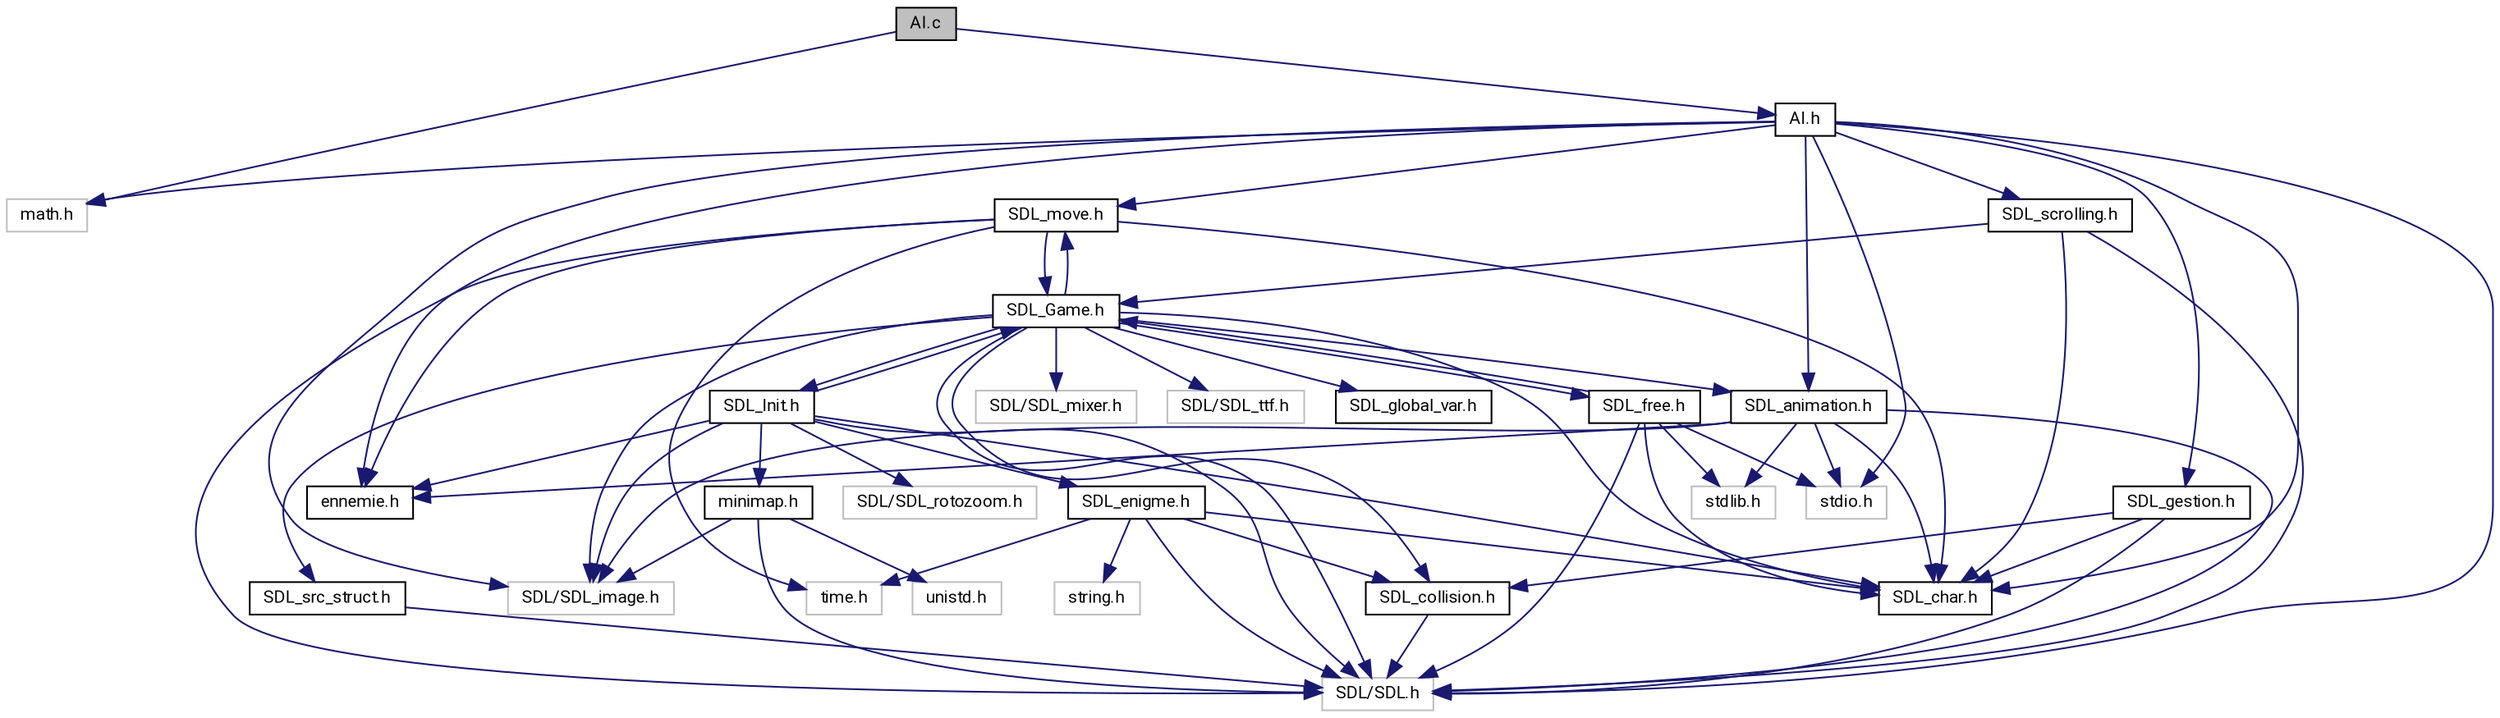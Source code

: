 digraph "AI.c"
{
 // LATEX_PDF_SIZE
  edge [fontname="Roboto",fontsize="10",labelfontname="Roboto",labelfontsize="10"];
  node [fontname="Roboto",fontsize="10",shape=record];
  Node0 [label="AI.c",height=0.2,width=0.4,color="black", fillcolor="grey75", style="filled", fontcolor="black",tooltip="Ai libs."];
  Node0 -> Node1 [color="midnightblue",fontsize="10",style="solid",fontname="Roboto"];
  Node1 [label="AI.h",height=0.2,width=0.4,color="black", fillcolor="white", style="filled",URL="$AI_8h.html",tooltip=" "];
  Node1 -> Node2 [color="midnightblue",fontsize="10",style="solid",fontname="Roboto"];
  Node2 [label="stdio.h",height=0.2,width=0.4,color="grey75", fillcolor="white", style="filled",tooltip=" "];
  Node1 -> Node3 [color="midnightblue",fontsize="10",style="solid",fontname="Roboto"];
  Node3 [label="SDL/SDL.h",height=0.2,width=0.4,color="grey75", fillcolor="white", style="filled",tooltip=" "];
  Node1 -> Node4 [color="midnightblue",fontsize="10",style="solid",fontname="Roboto"];
  Node4 [label="SDL/SDL_image.h",height=0.2,width=0.4,color="grey75", fillcolor="white", style="filled",tooltip=" "];
  Node1 -> Node5 [color="midnightblue",fontsize="10",style="solid",fontname="Roboto"];
  Node5 [label="math.h",height=0.2,width=0.4,color="grey75", fillcolor="white", style="filled",tooltip=" "];
  Node1 -> Node6 [color="midnightblue",fontsize="10",style="solid",fontname="Roboto"];
  Node6 [label="SDL_char.h",height=0.2,width=0.4,color="black", fillcolor="white", style="filled",URL="$SDL__char_8h.html",tooltip=" "];
  Node1 -> Node7 [color="midnightblue",fontsize="10",style="solid",fontname="Roboto"];
  Node7 [label="ennemie.h",height=0.2,width=0.4,color="black", fillcolor="white", style="filled",URL="$ennemie_8h.html",tooltip=" "];
  Node1 -> Node8 [color="midnightblue",fontsize="10",style="solid",fontname="Roboto"];
  Node8 [label="SDL_gestion.h",height=0.2,width=0.4,color="black", fillcolor="white", style="filled",URL="$SDL__gestion_8h.html",tooltip=" "];
  Node8 -> Node3 [color="midnightblue",fontsize="10",style="solid",fontname="Roboto"];
  Node8 -> Node9 [color="midnightblue",fontsize="10",style="solid",fontname="Roboto"];
  Node9 [label="SDL_collision.h",height=0.2,width=0.4,color="black", fillcolor="white", style="filled",URL="$SDL__collision_8h.html",tooltip=" "];
  Node9 -> Node3 [color="midnightblue",fontsize="10",style="solid",fontname="Roboto"];
  Node8 -> Node6 [color="midnightblue",fontsize="10",style="solid",fontname="Roboto"];
  Node1 -> Node10 [color="midnightblue",fontsize="10",style="solid",fontname="Roboto"];
  Node10 [label="SDL_move.h",height=0.2,width=0.4,color="black", fillcolor="white", style="filled",URL="$SDL__move_8h.html",tooltip=" "];
  Node10 -> Node11 [color="midnightblue",fontsize="10",style="solid",fontname="Roboto"];
  Node11 [label="time.h",height=0.2,width=0.4,color="grey75", fillcolor="white", style="filled",tooltip=" "];
  Node10 -> Node3 [color="midnightblue",fontsize="10",style="solid",fontname="Roboto"];
  Node10 -> Node6 [color="midnightblue",fontsize="10",style="solid",fontname="Roboto"];
  Node10 -> Node12 [color="midnightblue",fontsize="10",style="solid",fontname="Roboto"];
  Node12 [label="SDL_Game.h",height=0.2,width=0.4,color="black", fillcolor="white", style="filled",URL="$SDL__Game_8h.html",tooltip=" "];
  Node12 -> Node3 [color="midnightblue",fontsize="10",style="solid",fontname="Roboto"];
  Node12 -> Node4 [color="midnightblue",fontsize="10",style="solid",fontname="Roboto"];
  Node12 -> Node13 [color="midnightblue",fontsize="10",style="solid",fontname="Roboto"];
  Node13 [label="SDL/SDL_mixer.h",height=0.2,width=0.4,color="grey75", fillcolor="white", style="filled",tooltip=" "];
  Node12 -> Node14 [color="midnightblue",fontsize="10",style="solid",fontname="Roboto"];
  Node14 [label="SDL/SDL_ttf.h",height=0.2,width=0.4,color="grey75", fillcolor="white", style="filled",tooltip=" "];
  Node12 -> Node15 [color="midnightblue",fontsize="10",style="solid",fontname="Roboto"];
  Node15 [label="SDL_src_struct.h",height=0.2,width=0.4,color="black", fillcolor="white", style="filled",URL="$SDL__src__struct_8h.html",tooltip=" "];
  Node15 -> Node3 [color="midnightblue",fontsize="10",style="solid",fontname="Roboto"];
  Node12 -> Node6 [color="midnightblue",fontsize="10",style="solid",fontname="Roboto"];
  Node12 -> Node10 [color="midnightblue",fontsize="10",style="solid",fontname="Roboto"];
  Node12 -> Node16 [color="midnightblue",fontsize="10",style="solid",fontname="Roboto"];
  Node16 [label="SDL_animation.h",height=0.2,width=0.4,color="black", fillcolor="white", style="filled",URL="$SDL__animation_8h.html",tooltip=" "];
  Node16 -> Node3 [color="midnightblue",fontsize="10",style="solid",fontname="Roboto"];
  Node16 -> Node4 [color="midnightblue",fontsize="10",style="solid",fontname="Roboto"];
  Node16 -> Node17 [color="midnightblue",fontsize="10",style="solid",fontname="Roboto"];
  Node17 [label="stdlib.h",height=0.2,width=0.4,color="grey75", fillcolor="white", style="filled",tooltip=" "];
  Node16 -> Node2 [color="midnightblue",fontsize="10",style="solid",fontname="Roboto"];
  Node16 -> Node6 [color="midnightblue",fontsize="10",style="solid",fontname="Roboto"];
  Node16 -> Node7 [color="midnightblue",fontsize="10",style="solid",fontname="Roboto"];
  Node12 -> Node9 [color="midnightblue",fontsize="10",style="solid",fontname="Roboto"];
  Node12 -> Node18 [color="midnightblue",fontsize="10",style="solid",fontname="Roboto"];
  Node18 [label="SDL_free.h",height=0.2,width=0.4,color="black", fillcolor="white", style="filled",URL="$SDL__free_8h.html",tooltip=" "];
  Node18 -> Node3 [color="midnightblue",fontsize="10",style="solid",fontname="Roboto"];
  Node18 -> Node17 [color="midnightblue",fontsize="10",style="solid",fontname="Roboto"];
  Node18 -> Node2 [color="midnightblue",fontsize="10",style="solid",fontname="Roboto"];
  Node18 -> Node6 [color="midnightblue",fontsize="10",style="solid",fontname="Roboto"];
  Node18 -> Node12 [color="midnightblue",fontsize="10",style="solid",fontname="Roboto"];
  Node12 -> Node19 [color="midnightblue",fontsize="10",style="solid",fontname="Roboto"];
  Node19 [label="SDL_Init.h",height=0.2,width=0.4,color="black", fillcolor="white", style="filled",URL="$SDL__Init_8h.html",tooltip=" "];
  Node19 -> Node3 [color="midnightblue",fontsize="10",style="solid",fontname="Roboto"];
  Node19 -> Node4 [color="midnightblue",fontsize="10",style="solid",fontname="Roboto"];
  Node19 -> Node6 [color="midnightblue",fontsize="10",style="solid",fontname="Roboto"];
  Node19 -> Node20 [color="midnightblue",fontsize="10",style="solid",fontname="Roboto"];
  Node20 [label="SDL_enigme.h",height=0.2,width=0.4,color="black", fillcolor="white", style="filled",URL="$SDL__enigme_8h.html",tooltip=" "];
  Node20 -> Node21 [color="midnightblue",fontsize="10",style="solid",fontname="Roboto"];
  Node21 [label="string.h",height=0.2,width=0.4,color="grey75", fillcolor="white", style="filled",tooltip=" "];
  Node20 -> Node3 [color="midnightblue",fontsize="10",style="solid",fontname="Roboto"];
  Node20 -> Node11 [color="midnightblue",fontsize="10",style="solid",fontname="Roboto"];
  Node20 -> Node6 [color="midnightblue",fontsize="10",style="solid",fontname="Roboto"];
  Node20 -> Node9 [color="midnightblue",fontsize="10",style="solid",fontname="Roboto"];
  Node19 -> Node12 [color="midnightblue",fontsize="10",style="solid",fontname="Roboto"];
  Node19 -> Node7 [color="midnightblue",fontsize="10",style="solid",fontname="Roboto"];
  Node19 -> Node22 [color="midnightblue",fontsize="10",style="solid",fontname="Roboto"];
  Node22 [label="minimap.h",height=0.2,width=0.4,color="black", fillcolor="white", style="filled",URL="$minimap_8h.html",tooltip=" "];
  Node22 -> Node3 [color="midnightblue",fontsize="10",style="solid",fontname="Roboto"];
  Node22 -> Node4 [color="midnightblue",fontsize="10",style="solid",fontname="Roboto"];
  Node22 -> Node23 [color="midnightblue",fontsize="10",style="solid",fontname="Roboto"];
  Node23 [label="unistd.h",height=0.2,width=0.4,color="grey75", fillcolor="white", style="filled",tooltip=" "];
  Node19 -> Node24 [color="midnightblue",fontsize="10",style="solid",fontname="Roboto"];
  Node24 [label="SDL/SDL_rotozoom.h",height=0.2,width=0.4,color="grey75", fillcolor="white", style="filled",tooltip=" "];
  Node12 -> Node25 [color="midnightblue",fontsize="10",style="solid",fontname="Roboto"];
  Node25 [label="SDL_global_var.h",height=0.2,width=0.4,color="black", fillcolor="white", style="filled",URL="$SDL__global__var_8h.html",tooltip=" "];
  Node10 -> Node7 [color="midnightblue",fontsize="10",style="solid",fontname="Roboto"];
  Node1 -> Node16 [color="midnightblue",fontsize="10",style="solid",fontname="Roboto"];
  Node1 -> Node26 [color="midnightblue",fontsize="10",style="solid",fontname="Roboto"];
  Node26 [label="SDL_scrolling.h",height=0.2,width=0.4,color="black", fillcolor="white", style="filled",URL="$SDL__scrolling_8h.html",tooltip=" "];
  Node26 -> Node3 [color="midnightblue",fontsize="10",style="solid",fontname="Roboto"];
  Node26 -> Node6 [color="midnightblue",fontsize="10",style="solid",fontname="Roboto"];
  Node26 -> Node12 [color="midnightblue",fontsize="10",style="solid",fontname="Roboto"];
  Node0 -> Node5 [color="midnightblue",fontsize="10",style="solid",fontname="Roboto"];
}
